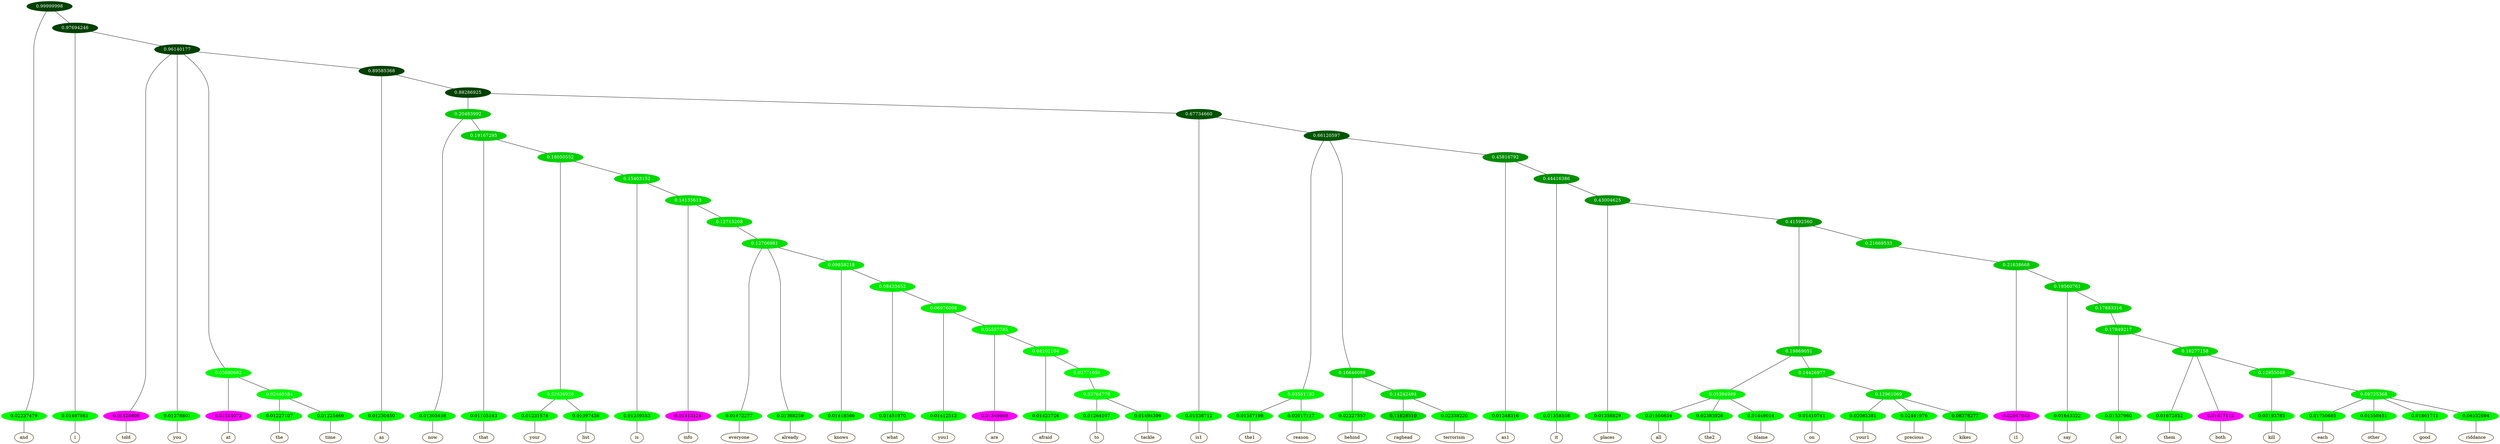 graph {
	node [format=png height=0.15 nodesep=0.001 ordering=out overlap=prism overlap_scaling=0.01 ranksep=0.001 ratio=0.2 style=filled width=0.15]
	{
		rank=same
		a_w_1 [label=and color=black fillcolor=floralwhite style="filled,solid"]
		a_w_3 [label=i color=black fillcolor=floralwhite style="filled,solid"]
		a_w_5 [label=told color=black fillcolor=floralwhite style="filled,solid"]
		a_w_6 [label=you color=black fillcolor=floralwhite style="filled,solid"]
		a_w_9 [label=at color=black fillcolor=floralwhite style="filled,solid"]
		a_w_13 [label=the color=black fillcolor=floralwhite style="filled,solid"]
		a_w_14 [label=time color=black fillcolor=floralwhite style="filled,solid"]
		a_w_11 [label=as color=black fillcolor=floralwhite style="filled,solid"]
		a_w_17 [label=now color=black fillcolor=floralwhite style="filled,solid"]
		a_w_21 [label=that color=black fillcolor=floralwhite style="filled,solid"]
		a_w_34 [label=your color=black fillcolor=floralwhite style="filled,solid"]
		a_w_35 [label=list color=black fillcolor=floralwhite style="filled,solid"]
		a_w_36 [label=is color=black fillcolor=floralwhite style="filled,solid"]
		a_w_42 [label=info color=black fillcolor=floralwhite style="filled,solid"]
		a_w_49 [label=everyone color=black fillcolor=floralwhite style="filled,solid"]
		a_w_50 [label=already color=black fillcolor=floralwhite style="filled,solid"]
		a_w_55 [label=knows color=black fillcolor=floralwhite style="filled,solid"]
		a_w_64 [label=what color=black fillcolor=floralwhite style="filled,solid"]
		a_w_71 [label=you1 color=black fillcolor=floralwhite style="filled,solid"]
		a_w_74 [label=are color=black fillcolor=floralwhite style="filled,solid"]
		a_w_78 [label=afraid color=black fillcolor=floralwhite style="filled,solid"]
		a_w_86 [label=to color=black fillcolor=floralwhite style="filled,solid"]
		a_w_87 [label=tackle color=black fillcolor=floralwhite style="filled,solid"]
		a_w_19 [label=is1 color=black fillcolor=floralwhite style="filled,solid"]
		a_w_28 [label=the1 color=black fillcolor=floralwhite style="filled,solid"]
		a_w_29 [label=reason color=black fillcolor=floralwhite style="filled,solid"]
		a_w_30 [label=behind color=black fillcolor=floralwhite style="filled,solid"]
		a_w_38 [label=raghead color=black fillcolor=floralwhite style="filled,solid"]
		a_w_39 [label=terrorism color=black fillcolor=floralwhite style="filled,solid"]
		a_w_32 [label=as1 color=black fillcolor=floralwhite style="filled,solid"]
		a_w_40 [label=it color=black fillcolor=floralwhite style="filled,solid"]
		a_w_44 [label=places color=black fillcolor=floralwhite style="filled,solid"]
		a_w_57 [label=all color=black fillcolor=floralwhite style="filled,solid"]
		a_w_58 [label=the2 color=black fillcolor=floralwhite style="filled,solid"]
		a_w_59 [label=blame color=black fillcolor=floralwhite style="filled,solid"]
		a_w_60 [label=on color=black fillcolor=floralwhite style="filled,solid"]
		a_w_66 [label=your1 color=black fillcolor=floralwhite style="filled,solid"]
		a_w_67 [label=precious color=black fillcolor=floralwhite style="filled,solid"]
		a_w_68 [label=kikes color=black fillcolor=floralwhite style="filled,solid"]
		a_w_62 [label=i1 color=black fillcolor=floralwhite style="filled,solid"]
		a_w_69 [label=say color=black fillcolor=floralwhite style="filled,solid"]
		a_w_76 [label=let color=black fillcolor=floralwhite style="filled,solid"]
		a_w_80 [label=them color=black fillcolor=floralwhite style="filled,solid"]
		a_w_81 [label=both color=black fillcolor=floralwhite style="filled,solid"]
		a_w_84 [label=kill color=black fillcolor=floralwhite style="filled,solid"]
		a_w_88 [label=each color=black fillcolor=floralwhite style="filled,solid"]
		a_w_89 [label=other color=black fillcolor=floralwhite style="filled,solid"]
		a_w_90 [label=good color=black fillcolor=floralwhite style="filled,solid"]
		a_w_91 [label=riddance color=black fillcolor=floralwhite style="filled,solid"]
	}
	a_n_1 -- a_w_1
	a_n_3 -- a_w_3
	a_n_5 -- a_w_5
	a_n_6 -- a_w_6
	a_n_9 -- a_w_9
	a_n_13 -- a_w_13
	a_n_14 -- a_w_14
	a_n_11 -- a_w_11
	a_n_17 -- a_w_17
	a_n_21 -- a_w_21
	a_n_34 -- a_w_34
	a_n_35 -- a_w_35
	a_n_36 -- a_w_36
	a_n_42 -- a_w_42
	a_n_49 -- a_w_49
	a_n_50 -- a_w_50
	a_n_55 -- a_w_55
	a_n_64 -- a_w_64
	a_n_71 -- a_w_71
	a_n_74 -- a_w_74
	a_n_78 -- a_w_78
	a_n_86 -- a_w_86
	a_n_87 -- a_w_87
	a_n_19 -- a_w_19
	a_n_28 -- a_w_28
	a_n_29 -- a_w_29
	a_n_30 -- a_w_30
	a_n_38 -- a_w_38
	a_n_39 -- a_w_39
	a_n_32 -- a_w_32
	a_n_40 -- a_w_40
	a_n_44 -- a_w_44
	a_n_57 -- a_w_57
	a_n_58 -- a_w_58
	a_n_59 -- a_w_59
	a_n_60 -- a_w_60
	a_n_66 -- a_w_66
	a_n_67 -- a_w_67
	a_n_68 -- a_w_68
	a_n_62 -- a_w_62
	a_n_69 -- a_w_69
	a_n_76 -- a_w_76
	a_n_80 -- a_w_80
	a_n_81 -- a_w_81
	a_n_84 -- a_w_84
	a_n_88 -- a_w_88
	a_n_89 -- a_w_89
	a_n_90 -- a_w_90
	a_n_91 -- a_w_91
	{
		rank=same
		a_n_1 [label=0.02237479 color="0.334 1.000 0.978" fontcolor=black]
		a_n_3 [label=0.01487861 color="0.334 1.000 0.985" fontcolor=black]
		a_n_5 [label=0.01428808 color="0.835 1.000 0.986" fontcolor=black]
		a_n_6 [label=0.01378801 color="0.334 1.000 0.986" fontcolor=black]
		a_n_9 [label=0.01214072 color="0.835 1.000 0.988" fontcolor=black]
		a_n_13 [label=0.01227107 color="0.334 1.000 0.988" fontcolor=black]
		a_n_14 [label=0.01225469 color="0.334 1.000 0.988" fontcolor=black]
		a_n_11 [label=0.01230450 color="0.334 1.000 0.988" fontcolor=black]
		a_n_17 [label=0.01305458 color="0.334 1.000 0.987" fontcolor=black]
		a_n_21 [label=0.01105143 color="0.334 1.000 0.989" fontcolor=black]
		a_n_34 [label=0.01231574 color="0.334 1.000 0.988" fontcolor=black]
		a_n_35 [label=0.01397436 color="0.334 1.000 0.986" fontcolor=black]
		a_n_36 [label=0.01259553 color="0.334 1.000 0.987" fontcolor=black]
		a_n_42 [label=0.01413124 color="0.835 1.000 0.986" fontcolor=black]
		a_n_49 [label=0.01472277 color="0.334 1.000 0.985" fontcolor=black]
		a_n_50 [label=0.01368259 color="0.334 1.000 0.986" fontcolor=black]
		a_n_55 [label=0.01418566 color="0.334 1.000 0.986" fontcolor=black]
		a_n_64 [label=0.01451970 color="0.334 1.000 0.985" fontcolor=black]
		a_n_71 [label=0.01412512 color="0.334 1.000 0.986" fontcolor=black]
		a_n_74 [label=0.01349468 color="0.835 1.000 0.987" fontcolor=black]
		a_n_78 [label=0.01423726 color="0.334 1.000 0.986" fontcolor=black]
		a_n_86 [label=0.01264107 color="0.334 1.000 0.987" fontcolor=black]
		a_n_87 [label=0.01494396 color="0.334 1.000 0.985" fontcolor=black]
		a_n_19 [label=0.01538712 color="0.334 1.000 0.985" fontcolor=black]
		a_n_28 [label=0.01557198 color="0.334 1.000 0.984" fontcolor=black]
		a_n_29 [label=0.02017117 color="0.334 1.000 0.980" fontcolor=black]
		a_n_30 [label=0.02327557 color="0.334 1.000 0.977" fontcolor=black]
		a_n_38 [label=0.11828510 color="0.334 1.000 0.882" fontcolor=black]
		a_n_39 [label=0.02338220 color="0.334 1.000 0.977" fontcolor=black]
		a_n_32 [label=0.01348316 color="0.334 1.000 0.987" fontcolor=black]
		a_n_40 [label=0.01358558 color="0.334 1.000 0.986" fontcolor=black]
		a_n_44 [label=0.01358829 color="0.334 1.000 0.986" fontcolor=black]
		a_n_57 [label=0.01556654 color="0.334 1.000 0.984" fontcolor=black]
		a_n_58 [label=0.02383926 color="0.334 1.000 0.976" fontcolor=black]
		a_n_59 [label=0.01449014 color="0.334 1.000 0.986" fontcolor=black]
		a_n_60 [label=0.01410741 color="0.334 1.000 0.986" fontcolor=black]
		a_n_66 [label=0.02085381 color="0.334 1.000 0.979" fontcolor=black]
		a_n_67 [label=0.02441976 color="0.334 1.000 0.976" fontcolor=black]
		a_n_68 [label=0.08378277 color="0.334 1.000 0.916" fontcolor=black]
		a_n_62 [label=0.02047043 color="0.835 1.000 0.980" fontcolor=black]
		a_n_69 [label=0.01643322 color="0.334 1.000 0.984" fontcolor=black]
		a_n_76 [label=0.01537960 color="0.334 1.000 0.985" fontcolor=black]
		a_n_80 [label=0.01672852 color="0.334 1.000 0.983" fontcolor=black]
		a_n_81 [label=0.01617112 color="0.835 1.000 0.984" fontcolor=black]
		a_n_84 [label=0.03193785 color="0.334 1.000 0.968" fontcolor=black]
		a_n_88 [label=0.01750685 color="0.334 1.000 0.982" fontcolor=black]
		a_n_89 [label=0.01558451 color="0.334 1.000 0.984" fontcolor=black]
		a_n_90 [label=0.01861711 color="0.334 1.000 0.981" fontcolor=black]
		a_n_91 [label=0.04532694 color="0.334 1.000 0.955" fontcolor=black]
	}
	a_n_0 [label=0.99999998 color="0.334 1.000 0.250" fontcolor=grey99]
	a_n_0 -- a_n_1
	a_n_2 [label=0.97694246 color="0.334 1.000 0.250" fontcolor=grey99]
	a_n_0 -- a_n_2
	a_n_2 -- a_n_3
	a_n_4 [label=0.96140177 color="0.334 1.000 0.250" fontcolor=grey99]
	a_n_2 -- a_n_4
	a_n_4 -- a_n_5
	a_n_4 -- a_n_6
	a_n_7 [label=0.03680682 color="0.334 1.000 0.963" fontcolor=grey99]
	a_n_4 -- a_n_7
	a_n_8 [label=0.89585368 color="0.334 1.000 0.250" fontcolor=grey99]
	a_n_4 -- a_n_8
	a_n_7 -- a_n_9
	a_n_10 [label=0.02460584 color="0.334 1.000 0.975" fontcolor=grey99]
	a_n_7 -- a_n_10
	a_n_8 -- a_n_11
	a_n_12 [label=0.88286925 color="0.334 1.000 0.250" fontcolor=grey99]
	a_n_8 -- a_n_12
	a_n_10 -- a_n_13
	a_n_10 -- a_n_14
	a_n_15 [label=0.20483992 color="0.334 1.000 0.795" fontcolor=grey99]
	a_n_12 -- a_n_15
	a_n_16 [label=0.67734660 color="0.334 1.000 0.323" fontcolor=grey99]
	a_n_12 -- a_n_16
	a_n_15 -- a_n_17
	a_n_18 [label=0.19167295 color="0.334 1.000 0.808" fontcolor=grey99]
	a_n_15 -- a_n_18
	a_n_16 -- a_n_19
	a_n_20 [label=0.66120597 color="0.334 1.000 0.339" fontcolor=grey99]
	a_n_16 -- a_n_20
	a_n_18 -- a_n_21
	a_n_22 [label=0.18050552 color="0.334 1.000 0.819" fontcolor=grey99]
	a_n_18 -- a_n_22
	a_n_23 [label=0.03581192 color="0.334 1.000 0.964" fontcolor=grey99]
	a_n_20 -- a_n_23
	a_n_24 [label=0.16646088 color="0.334 1.000 0.834" fontcolor=grey99]
	a_n_20 -- a_n_24
	a_n_25 [label=0.45816792 color="0.334 1.000 0.542" fontcolor=grey99]
	a_n_20 -- a_n_25
	a_n_26 [label=0.02636926 color="0.334 1.000 0.974" fontcolor=grey99]
	a_n_22 -- a_n_26
	a_n_27 [label=0.15403152 color="0.334 1.000 0.846" fontcolor=grey99]
	a_n_22 -- a_n_27
	a_n_23 -- a_n_28
	a_n_23 -- a_n_29
	a_n_24 -- a_n_30
	a_n_31 [label=0.14242494 color="0.334 1.000 0.858" fontcolor=grey99]
	a_n_24 -- a_n_31
	a_n_25 -- a_n_32
	a_n_33 [label=0.44416386 color="0.334 1.000 0.556" fontcolor=grey99]
	a_n_25 -- a_n_33
	a_n_26 -- a_n_34
	a_n_26 -- a_n_35
	a_n_27 -- a_n_36
	a_n_37 [label=0.14135613 color="0.334 1.000 0.859" fontcolor=grey99]
	a_n_27 -- a_n_37
	a_n_31 -- a_n_38
	a_n_31 -- a_n_39
	a_n_33 -- a_n_40
	a_n_41 [label=0.43004625 color="0.334 1.000 0.570" fontcolor=grey99]
	a_n_33 -- a_n_41
	a_n_37 -- a_n_42
	a_n_43 [label=0.12715208 color="0.334 1.000 0.873" fontcolor=grey99]
	a_n_37 -- a_n_43
	a_n_41 -- a_n_44
	a_n_45 [label=0.41592560 color="0.334 1.000 0.584" fontcolor=grey99]
	a_n_41 -- a_n_45
	a_n_46 [label=0.12706981 color="0.334 1.000 0.873" fontcolor=grey99]
	a_n_43 -- a_n_46
	a_n_47 [label=0.19869051 color="0.334 1.000 0.801" fontcolor=grey99]
	a_n_45 -- a_n_47
	a_n_48 [label=0.21669533 color="0.334 1.000 0.783" fontcolor=grey99]
	a_n_45 -- a_n_48
	a_n_46 -- a_n_49
	a_n_46 -- a_n_50
	a_n_51 [label=0.09858218 color="0.334 1.000 0.901" fontcolor=grey99]
	a_n_46 -- a_n_51
	a_n_52 [label=0.05394989 color="0.334 1.000 0.946" fontcolor=grey99]
	a_n_47 -- a_n_52
	a_n_53 [label=0.14426977 color="0.334 1.000 0.856" fontcolor=grey99]
	a_n_47 -- a_n_53
	a_n_54 [label=0.21638668 color="0.334 1.000 0.784" fontcolor=grey99]
	a_n_48 -- a_n_54
	a_n_51 -- a_n_55
	a_n_56 [label=0.08433452 color="0.334 1.000 0.916" fontcolor=grey99]
	a_n_51 -- a_n_56
	a_n_52 -- a_n_57
	a_n_52 -- a_n_58
	a_n_52 -- a_n_59
	a_n_53 -- a_n_60
	a_n_61 [label=0.12961069 color="0.334 1.000 0.870" fontcolor=grey99]
	a_n_53 -- a_n_61
	a_n_54 -- a_n_62
	a_n_63 [label=0.19560761 color="0.334 1.000 0.804" fontcolor=grey99]
	a_n_54 -- a_n_63
	a_n_56 -- a_n_64
	a_n_65 [label=0.06976008 color="0.334 1.000 0.930" fontcolor=grey99]
	a_n_56 -- a_n_65
	a_n_61 -- a_n_66
	a_n_61 -- a_n_67
	a_n_61 -- a_n_68
	a_n_63 -- a_n_69
	a_n_70 [label=0.17883316 color="0.334 1.000 0.821" fontcolor=grey99]
	a_n_63 -- a_n_70
	a_n_65 -- a_n_71
	a_n_72 [label=0.05557785 color="0.334 1.000 0.944" fontcolor=grey99]
	a_n_65 -- a_n_72
	a_n_73 [label=0.17849217 color="0.334 1.000 0.822" fontcolor=grey99]
	a_n_70 -- a_n_73
	a_n_72 -- a_n_74
	a_n_75 [label=0.04202104 color="0.334 1.000 0.958" fontcolor=grey99]
	a_n_72 -- a_n_75
	a_n_73 -- a_n_76
	a_n_77 [label=0.16277158 color="0.334 1.000 0.837" fontcolor=grey99]
	a_n_73 -- a_n_77
	a_n_75 -- a_n_78
	a_n_79 [label=0.02771054 color="0.334 1.000 0.972" fontcolor=grey99]
	a_n_75 -- a_n_79
	a_n_77 -- a_n_80
	a_n_77 -- a_n_81
	a_n_82 [label=0.12955048 color="0.334 1.000 0.870" fontcolor=grey99]
	a_n_77 -- a_n_82
	a_n_83 [label=0.02764778 color="0.334 1.000 0.972" fontcolor=grey99]
	a_n_79 -- a_n_83
	a_n_82 -- a_n_84
	a_n_85 [label=0.09725368 color="0.334 1.000 0.903" fontcolor=grey99]
	a_n_82 -- a_n_85
	a_n_83 -- a_n_86
	a_n_83 -- a_n_87
	a_n_85 -- a_n_88
	a_n_85 -- a_n_89
	a_n_85 -- a_n_90
	a_n_85 -- a_n_91
}
